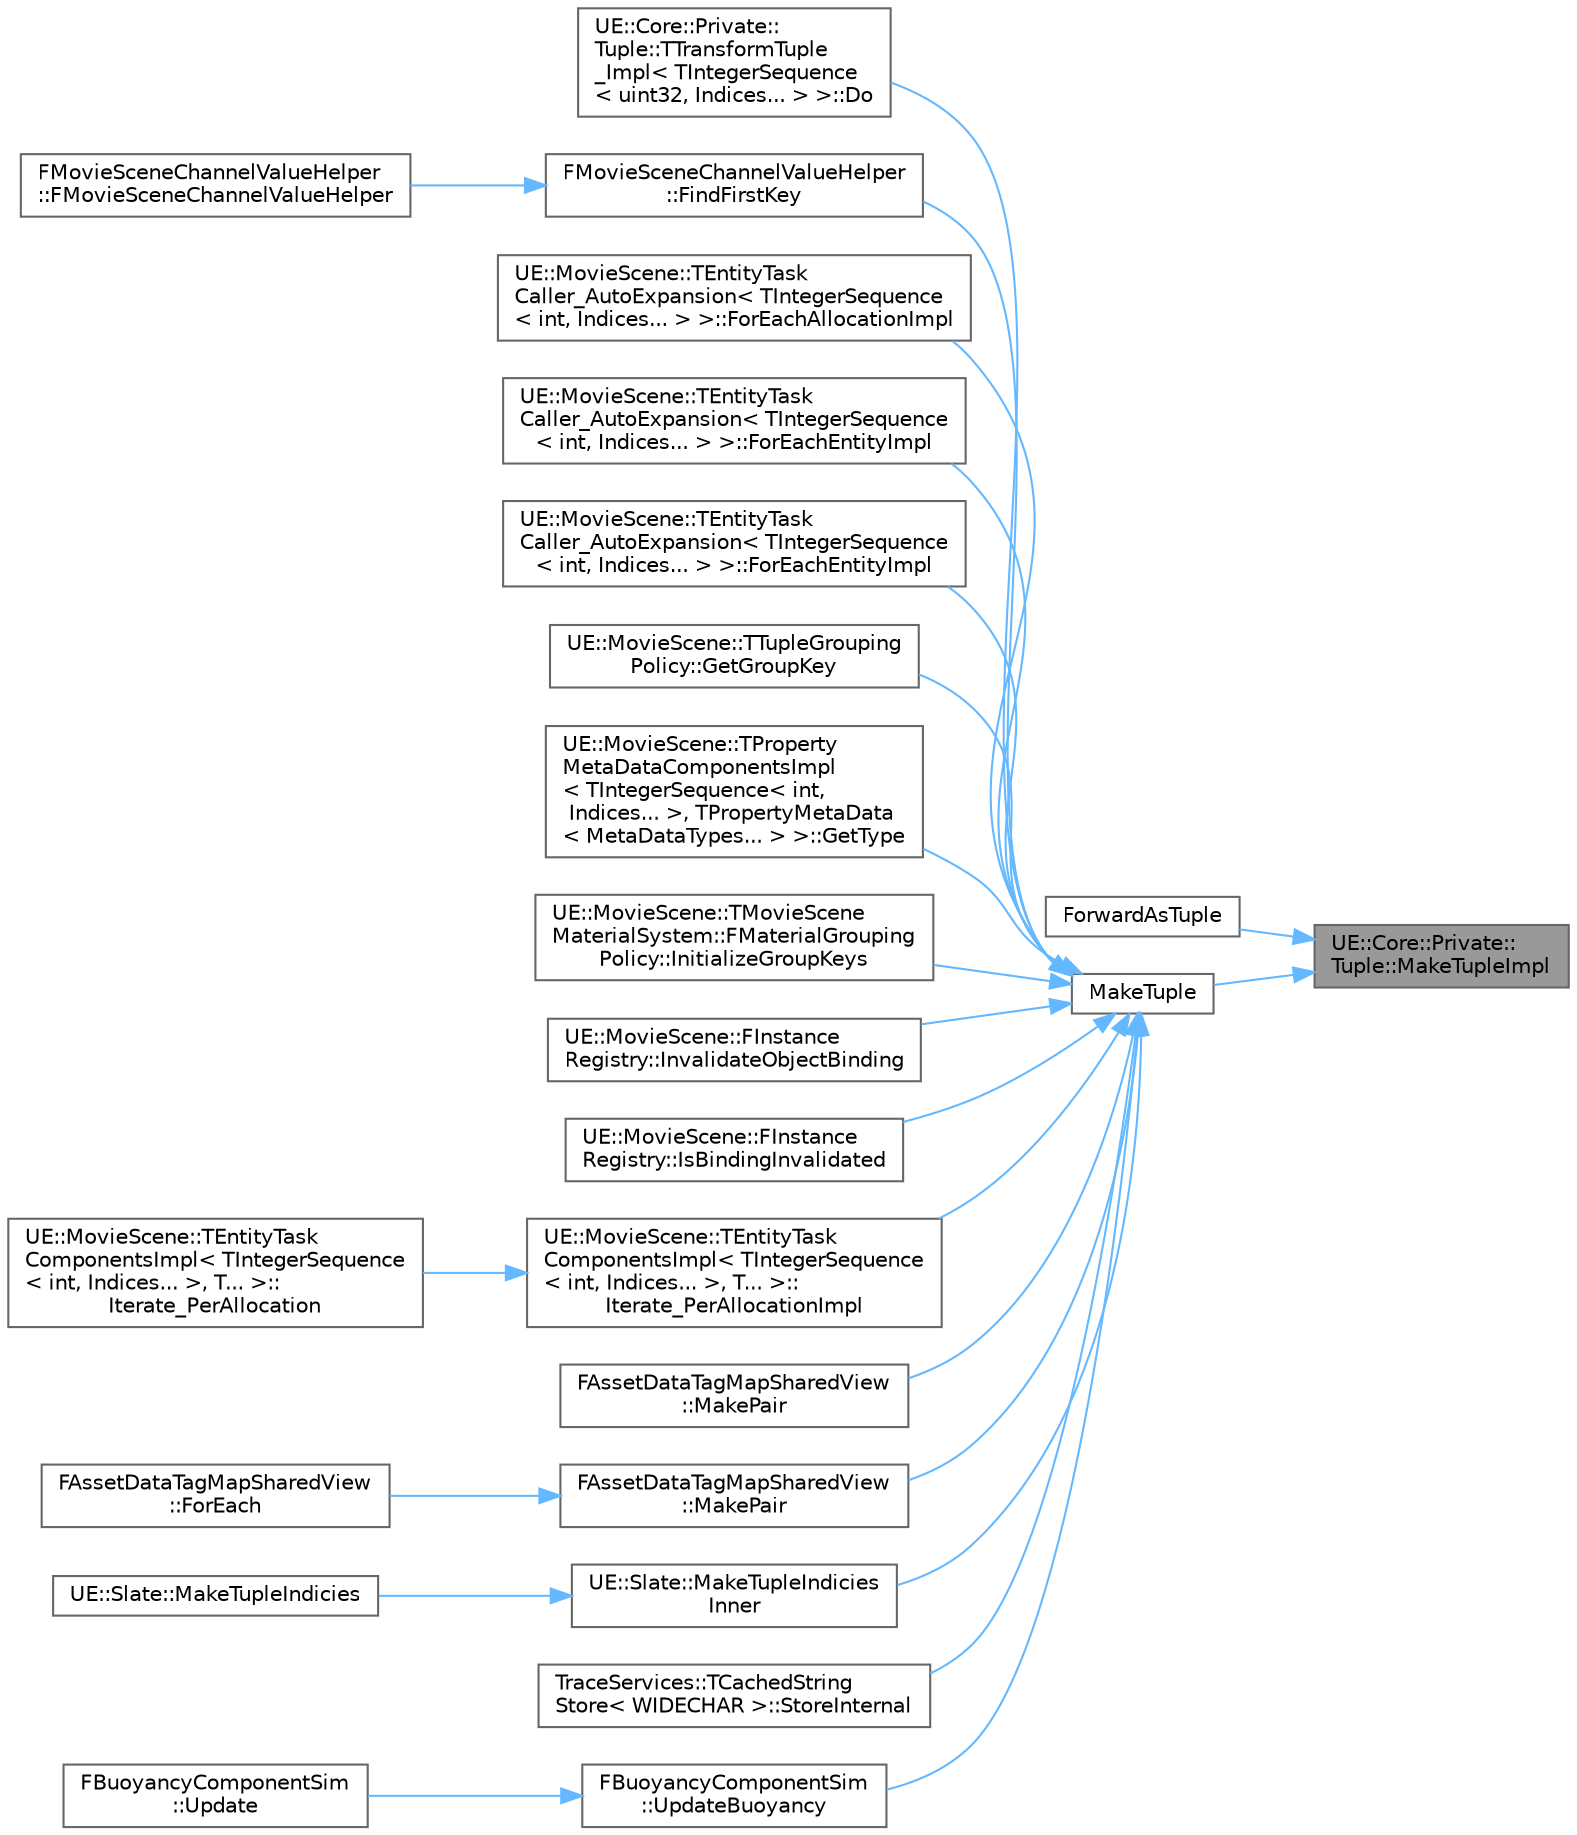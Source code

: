 digraph "UE::Core::Private::Tuple::MakeTupleImpl"
{
 // INTERACTIVE_SVG=YES
 // LATEX_PDF_SIZE
  bgcolor="transparent";
  edge [fontname=Helvetica,fontsize=10,labelfontname=Helvetica,labelfontsize=10];
  node [fontname=Helvetica,fontsize=10,shape=box,height=0.2,width=0.4];
  rankdir="RL";
  Node1 [id="Node000001",label="UE::Core::Private::\lTuple::MakeTupleImpl",height=0.2,width=0.4,color="gray40", fillcolor="grey60", style="filled", fontcolor="black",tooltip=" "];
  Node1 -> Node2 [id="edge1_Node000001_Node000002",dir="back",color="steelblue1",style="solid",tooltip=" "];
  Node2 [id="Node000002",label="ForwardAsTuple",height=0.2,width=0.4,color="grey40", fillcolor="white", style="filled",URL="$d2/d4f/Tuple_8h.html#a52d2239f15e54e6b2e2ae650677bd7b4",tooltip="Makes a TTuple from some arguments."];
  Node1 -> Node3 [id="edge2_Node000001_Node000003",dir="back",color="steelblue1",style="solid",tooltip=" "];
  Node3 [id="Node000003",label="MakeTuple",height=0.2,width=0.4,color="grey40", fillcolor="white", style="filled",URL="$d2/d4f/Tuple_8h.html#a2a9da54b9388b07ef2ef490f10931f0b",tooltip="Makes a TTuple from some arguments."];
  Node3 -> Node4 [id="edge3_Node000003_Node000004",dir="back",color="steelblue1",style="solid",tooltip=" "];
  Node4 [id="Node000004",label="UE::Core::Private::\lTuple::TTransformTuple\l_Impl\< TIntegerSequence\l\< uint32, Indices... \> \>::Do",height=0.2,width=0.4,color="grey40", fillcolor="white", style="filled",URL="$da/d89/structUE_1_1Core_1_1Private_1_1Tuple_1_1TTransformTuple__Impl_3_01TIntegerSequence_3_01uint32_00_01Indices_8_8_8_01_4_01_4.html#a5c44d6d02be403c6017bcc19c69b9e8c",tooltip=" "];
  Node3 -> Node5 [id="edge4_Node000003_Node000005",dir="back",color="steelblue1",style="solid",tooltip=" "];
  Node5 [id="Node000005",label="FMovieSceneChannelValueHelper\l::FindFirstKey",height=0.2,width=0.4,color="grey40", fillcolor="white", style="filled",URL="$d3/d38/structFMovieSceneChannelValueHelper.html#abbb6aff1107f6d2e824085b1bce99086",tooltip="Attempt to find a single key handle that exists on the specified channel."];
  Node5 -> Node6 [id="edge5_Node000005_Node000006",dir="back",color="steelblue1",style="solid",tooltip=" "];
  Node6 [id="Node000006",label="FMovieSceneChannelValueHelper\l::FMovieSceneChannelValueHelper",height=0.2,width=0.4,color="grey40", fillcolor="white", style="filled",URL="$d3/d38/structFMovieSceneChannelValueHelper.html#a4b156a3663c8230351d6f24a95590b18",tooltip="Construction from a channel handle, a pointer to an external user-facing value on the key struct,..."];
  Node3 -> Node7 [id="edge6_Node000003_Node000007",dir="back",color="steelblue1",style="solid",tooltip=" "];
  Node7 [id="Node000007",label="UE::MovieScene::TEntityTask\lCaller_AutoExpansion\< TIntegerSequence\l\< int, Indices... \> \>::ForEachAllocationImpl",height=0.2,width=0.4,color="grey40", fillcolor="white", style="filled",URL="$d9/da0/structUE_1_1MovieScene_1_1TEntityTaskCaller__AutoExpansion_3_01TIntegerSequence_3_01int_00_01Indices_8_8_8_01_4_01_4.html#acbb20db42d9794ea0516a49d87f5b60c",tooltip=" "];
  Node3 -> Node8 [id="edge7_Node000003_Node000008",dir="back",color="steelblue1",style="solid",tooltip=" "];
  Node8 [id="Node000008",label="UE::MovieScene::TEntityTask\lCaller_AutoExpansion\< TIntegerSequence\l\< int, Indices... \> \>::ForEachEntityImpl",height=0.2,width=0.4,color="grey40", fillcolor="white", style="filled",URL="$d9/da0/structUE_1_1MovieScene_1_1TEntityTaskCaller__AutoExpansion_3_01TIntegerSequence_3_01int_00_01Indices_8_8_8_01_4_01_4.html#a11cf88573a1d41832106aea5dc9b8c06",tooltip=" "];
  Node3 -> Node9 [id="edge8_Node000003_Node000009",dir="back",color="steelblue1",style="solid",tooltip=" "];
  Node9 [id="Node000009",label="UE::MovieScene::TEntityTask\lCaller_AutoExpansion\< TIntegerSequence\l\< int, Indices... \> \>::ForEachEntityImpl",height=0.2,width=0.4,color="grey40", fillcolor="white", style="filled",URL="$d9/da0/structUE_1_1MovieScene_1_1TEntityTaskCaller__AutoExpansion_3_01TIntegerSequence_3_01int_00_01Indices_8_8_8_01_4_01_4.html#ac17252b710ca41057ef69f6afff05e9f",tooltip=" "];
  Node3 -> Node10 [id="edge9_Node000003_Node000010",dir="back",color="steelblue1",style="solid",tooltip=" "];
  Node10 [id="Node000010",label="UE::MovieScene::TTupleGrouping\lPolicy::GetGroupKey",height=0.2,width=0.4,color="grey40", fillcolor="white", style="filled",URL="$d8/de1/structUE_1_1MovieScene_1_1TTupleGroupingPolicy.html#ad72e2a57f3c9eccddcd86c082fd5105b",tooltip=" "];
  Node3 -> Node11 [id="edge10_Node000003_Node000011",dir="back",color="steelblue1",style="solid",tooltip=" "];
  Node11 [id="Node000011",label="UE::MovieScene::TProperty\lMetaDataComponentsImpl\l\< TIntegerSequence\< int,\l Indices... \>, TPropertyMetaData\l\< MetaDataTypes... \> \>::GetType",height=0.2,width=0.4,color="grey40", fillcolor="white", style="filled",URL="$d8/d55/structUE_1_1MovieScene_1_1TPropertyMetaDataComponentsImpl_3_01TIntegerSequence_3_01int_00_01Indiac8fa1b41ed5bcf9e45d048692badbde.html#af33999148e8da3d826688de6bb4fa43d",tooltip=" "];
  Node3 -> Node12 [id="edge11_Node000003_Node000012",dir="back",color="steelblue1",style="solid",tooltip=" "];
  Node12 [id="Node000012",label="UE::MovieScene::TMovieScene\lMaterialSystem::FMaterialGrouping\lPolicy::InitializeGroupKeys",height=0.2,width=0.4,color="grey40", fillcolor="white", style="filled",URL="$d1/d7f/structUE_1_1MovieScene_1_1TMovieSceneMaterialSystem_1_1FMaterialGroupingPolicy.html#a34a470700ad3899c07875a5d0c7815b3",tooltip=" "];
  Node3 -> Node13 [id="edge12_Node000003_Node000013",dir="back",color="steelblue1",style="solid",tooltip=" "];
  Node13 [id="Node000013",label="UE::MovieScene::FInstance\lRegistry::InvalidateObjectBinding",height=0.2,width=0.4,color="grey40", fillcolor="white", style="filled",URL="$db/d46/structUE_1_1MovieScene_1_1FInstanceRegistry.html#ab41dbf003319e2d27db632f71d464551",tooltip=" "];
  Node3 -> Node14 [id="edge13_Node000003_Node000014",dir="back",color="steelblue1",style="solid",tooltip=" "];
  Node14 [id="Node000014",label="UE::MovieScene::FInstance\lRegistry::IsBindingInvalidated",height=0.2,width=0.4,color="grey40", fillcolor="white", style="filled",URL="$db/d46/structUE_1_1MovieScene_1_1FInstanceRegistry.html#ad6ed221291e5f68bb92a9a7d6bdf9eec",tooltip=" "];
  Node3 -> Node15 [id="edge14_Node000003_Node000015",dir="back",color="steelblue1",style="solid",tooltip=" "];
  Node15 [id="Node000015",label="UE::MovieScene::TEntityTask\lComponentsImpl\< TIntegerSequence\l\< int, Indices... \>, T... \>::\lIterate_PerAllocationImpl",height=0.2,width=0.4,color="grey40", fillcolor="white", style="filled",URL="$d5/da7/structUE_1_1MovieScene_1_1TEntityTaskComponentsImpl_3_01TIntegerSequence_3_01int_00_01Indices_8_8_8_01_4_00_01T_8_8_8_01_4.html#ac064f798a5b93825890a98c73077fa9c",tooltip="Implementation function for Iterate_PerAllocation."];
  Node15 -> Node16 [id="edge15_Node000015_Node000016",dir="back",color="steelblue1",style="solid",tooltip=" "];
  Node16 [id="Node000016",label="UE::MovieScene::TEntityTask\lComponentsImpl\< TIntegerSequence\l\< int, Indices... \>, T... \>::\lIterate_PerAllocation",height=0.2,width=0.4,color="grey40", fillcolor="white", style="filled",URL="$d5/da7/structUE_1_1MovieScene_1_1TEntityTaskComponentsImpl_3_01TIntegerSequence_3_01int_00_01Indices_8_8_8_01_4_00_01T_8_8_8_01_4.html#a7db4b373230de628d02d82e72c588516",tooltip="Perform a thread-safe iteration of all matching allocations within the specified entity manager using..."];
  Node3 -> Node17 [id="edge16_Node000003_Node000017",dir="back",color="steelblue1",style="solid",tooltip=" "];
  Node17 [id="Node000017",label="FAssetDataTagMapSharedView\l::MakePair",height=0.2,width=0.4,color="grey40", fillcolor="white", style="filled",URL="$df/d78/classFAssetDataTagMapSharedView.html#a0d52092bc88cc0b5217c80a4a631412c",tooltip=" "];
  Node3 -> Node18 [id="edge17_Node000003_Node000018",dir="back",color="steelblue1",style="solid",tooltip=" "];
  Node18 [id="Node000018",label="FAssetDataTagMapSharedView\l::MakePair",height=0.2,width=0.4,color="grey40", fillcolor="white", style="filled",URL="$df/d78/classFAssetDataTagMapSharedView.html#a6fedb27b57bdd4849f37950f94d3759c",tooltip=" "];
  Node18 -> Node19 [id="edge18_Node000018_Node000019",dir="back",color="steelblue1",style="solid",tooltip=" "];
  Node19 [id="Node000019",label="FAssetDataTagMapSharedView\l::ForEach",height=0.2,width=0.4,color="grey40", fillcolor="white", style="filled",URL="$df/d78/classFAssetDataTagMapSharedView.html#a5923aea6d8f16d80636b89d563392e69",tooltip=" "];
  Node3 -> Node20 [id="edge19_Node000003_Node000020",dir="back",color="steelblue1",style="solid",tooltip=" "];
  Node20 [id="Node000020",label="UE::Slate::MakeTupleIndicies\lInner",height=0.2,width=0.4,color="grey40", fillcolor="white", style="filled",URL="$dd/ddc/namespaceUE_1_1Slate.html#a8ddc205ef3367eae03530d3e119ad4d7",tooltip=" "];
  Node20 -> Node21 [id="edge20_Node000020_Node000021",dir="back",color="steelblue1",style="solid",tooltip=" "];
  Node21 [id="Node000021",label="UE::Slate::MakeTupleIndicies",height=0.2,width=0.4,color="grey40", fillcolor="white", style="filled",URL="$dd/ddc/namespaceUE_1_1Slate.html#a379f5d584d8899598dd921efc510a07d",tooltip=" "];
  Node3 -> Node22 [id="edge21_Node000003_Node000022",dir="back",color="steelblue1",style="solid",tooltip=" "];
  Node22 [id="Node000022",label="TraceServices::TCachedString\lStore\< WIDECHAR \>::StoreInternal",height=0.2,width=0.4,color="grey40", fillcolor="white", style="filled",URL="$df/d5c/classTraceServices_1_1TCachedStringStore.html#a78a475cee025638482f6caf280602456",tooltip=" "];
  Node3 -> Node23 [id="edge22_Node000003_Node000023",dir="back",color="steelblue1",style="solid",tooltip=" "];
  Node23 [id="Node000023",label="FBuoyancyComponentSim\l::UpdateBuoyancy",height=0.2,width=0.4,color="grey40", fillcolor="white", style="filled",URL="$d3/d86/classFBuoyancyComponentSim.html#aae88b7c2bcfd1b212be1483ed1a98a3b",tooltip=" "];
  Node23 -> Node24 [id="edge23_Node000023_Node000024",dir="back",color="steelblue1",style="solid",tooltip=" "];
  Node24 [id="Node000024",label="FBuoyancyComponentSim\l::Update",height=0.2,width=0.4,color="grey40", fillcolor="white", style="filled",URL="$d3/d86/classFBuoyancyComponentSim.html#a1aff1e17c06b8921ae11c5ce0a371952",tooltip=" "];
}
